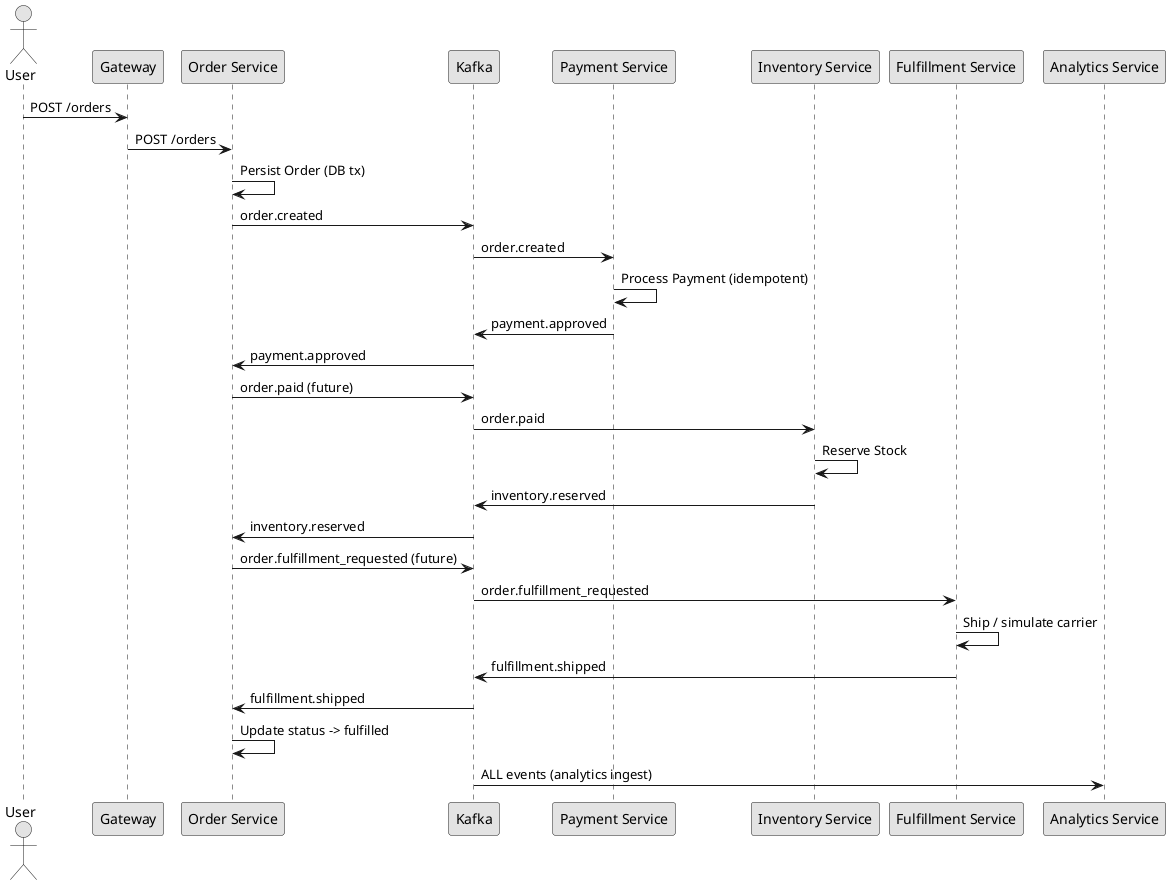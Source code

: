 @startuml OrderLifecycleSequence
skinparam monochrome true
skinparam shadowing false

actor User
participant "Gateway" as GW
participant "Order Service" as OS
participant "Kafka" as K
participant "Payment Service" as PS
participant "Inventory Service" as IS
participant "Fulfillment Service" as FS
participant "Analytics Service" as AS

User -> GW: POST /orders
GW -> OS: POST /orders
OS -> OS: Persist Order (DB tx)
OS -> K: order.created
K -> PS: order.created
PS -> PS: Process Payment (idempotent)
PS -> K: payment.approved
K -> OS: payment.approved
OS -> K: order.paid (future)
K -> IS: order.paid
IS -> IS: Reserve Stock
IS -> K: inventory.reserved
K -> OS: inventory.reserved
OS -> K: order.fulfillment_requested (future)
K -> FS: order.fulfillment_requested
FS -> FS: Ship / simulate carrier
FS -> K: fulfillment.shipped
K -> OS: fulfillment.shipped
OS -> OS: Update status -> fulfilled
K -> AS: ALL events (analytics ingest)
@enduml
